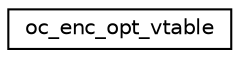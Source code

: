 digraph "Graphical Class Hierarchy"
{
  edge [fontname="Helvetica",fontsize="10",labelfontname="Helvetica",labelfontsize="10"];
  node [fontname="Helvetica",fontsize="10",shape=record];
  rankdir="LR";
  Node1 [label="oc_enc_opt_vtable",height=0.2,width=0.4,color="black", fillcolor="white", style="filled",URL="$structoc__enc__opt__vtable.html"];
}
